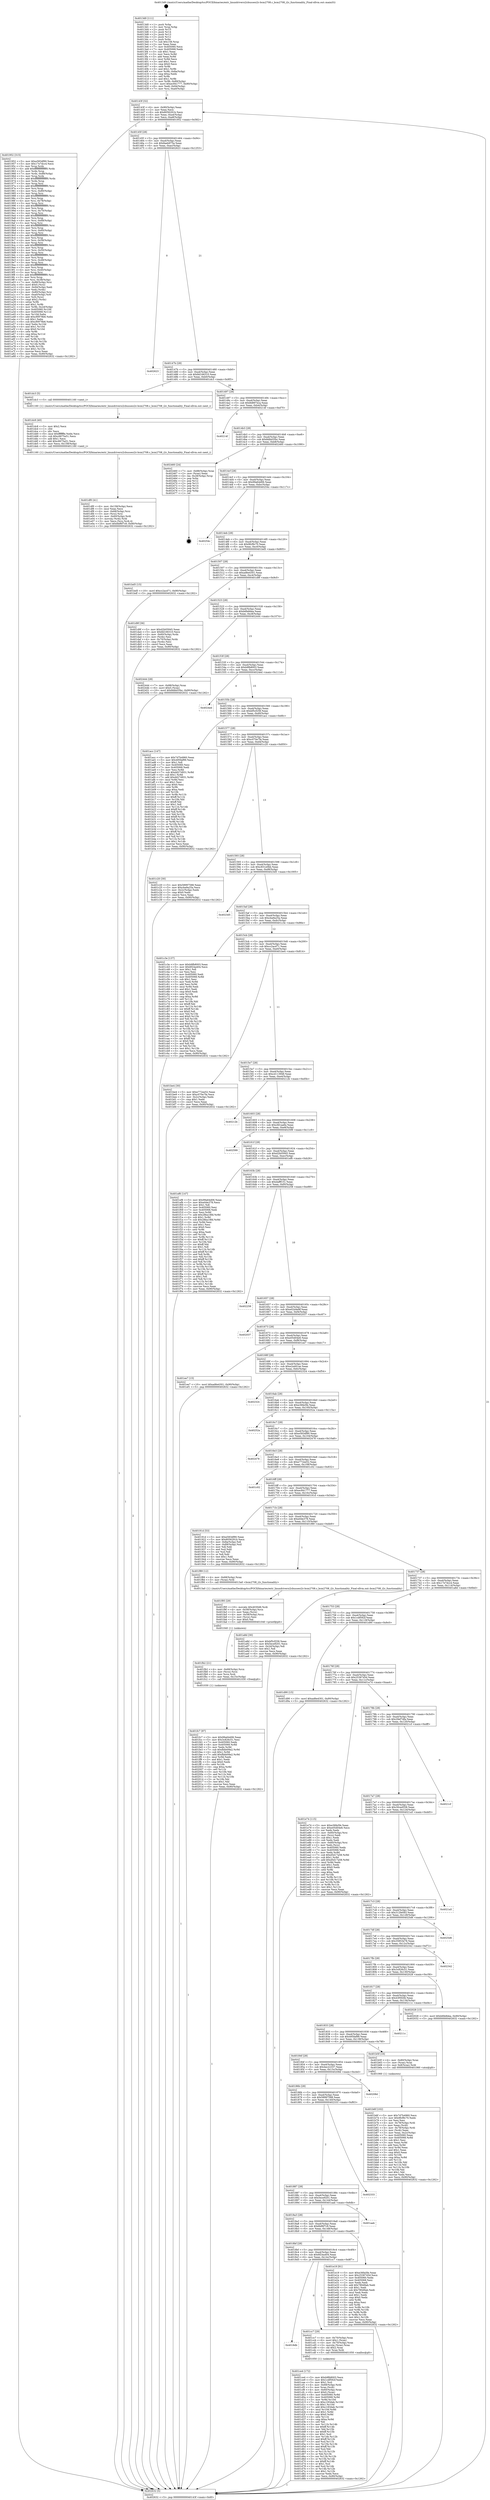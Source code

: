 digraph "0x4013d0" {
  label = "0x4013d0 (/mnt/c/Users/mathe/Desktop/tcc/POCII/binaries/extr_linuxdriversi2cbussesi2c-bcm2708.c_bcm2708_i2c_functionality_Final-ollvm.out::main(0))"
  labelloc = "t"
  node[shape=record]

  Entry [label="",width=0.3,height=0.3,shape=circle,fillcolor=black,style=filled]
  "0x40143f" [label="{
     0x40143f [32]\l
     | [instrs]\l
     &nbsp;&nbsp;0x40143f \<+6\>: mov -0x90(%rbp),%eax\l
     &nbsp;&nbsp;0x401445 \<+2\>: mov %eax,%ecx\l
     &nbsp;&nbsp;0x401447 \<+6\>: sub $0x8056291b,%ecx\l
     &nbsp;&nbsp;0x40144d \<+6\>: mov %eax,-0xa4(%rbp)\l
     &nbsp;&nbsp;0x401453 \<+6\>: mov %ecx,-0xa8(%rbp)\l
     &nbsp;&nbsp;0x401459 \<+6\>: je 0000000000401952 \<main+0x582\>\l
  }"]
  "0x401952" [label="{
     0x401952 [315]\l
     | [instrs]\l
     &nbsp;&nbsp;0x401952 \<+5\>: mov $0xe583df90,%eax\l
     &nbsp;&nbsp;0x401957 \<+5\>: mov $0x17e7dcc4,%ecx\l
     &nbsp;&nbsp;0x40195c \<+3\>: mov %rsp,%rdx\l
     &nbsp;&nbsp;0x40195f \<+4\>: add $0xfffffffffffffff0,%rdx\l
     &nbsp;&nbsp;0x401963 \<+3\>: mov %rdx,%rsp\l
     &nbsp;&nbsp;0x401966 \<+7\>: mov %rdx,-0x88(%rbp)\l
     &nbsp;&nbsp;0x40196d \<+3\>: mov %rsp,%rdx\l
     &nbsp;&nbsp;0x401970 \<+4\>: add $0xfffffffffffffff0,%rdx\l
     &nbsp;&nbsp;0x401974 \<+3\>: mov %rdx,%rsp\l
     &nbsp;&nbsp;0x401977 \<+3\>: mov %rsp,%rsi\l
     &nbsp;&nbsp;0x40197a \<+4\>: add $0xfffffffffffffff0,%rsi\l
     &nbsp;&nbsp;0x40197e \<+3\>: mov %rsi,%rsp\l
     &nbsp;&nbsp;0x401981 \<+4\>: mov %rsi,-0x80(%rbp)\l
     &nbsp;&nbsp;0x401985 \<+3\>: mov %rsp,%rsi\l
     &nbsp;&nbsp;0x401988 \<+4\>: add $0xfffffffffffffff0,%rsi\l
     &nbsp;&nbsp;0x40198c \<+3\>: mov %rsi,%rsp\l
     &nbsp;&nbsp;0x40198f \<+4\>: mov %rsi,-0x78(%rbp)\l
     &nbsp;&nbsp;0x401993 \<+3\>: mov %rsp,%rsi\l
     &nbsp;&nbsp;0x401996 \<+4\>: add $0xfffffffffffffff0,%rsi\l
     &nbsp;&nbsp;0x40199a \<+3\>: mov %rsi,%rsp\l
     &nbsp;&nbsp;0x40199d \<+4\>: mov %rsi,-0x70(%rbp)\l
     &nbsp;&nbsp;0x4019a1 \<+3\>: mov %rsp,%rsi\l
     &nbsp;&nbsp;0x4019a4 \<+4\>: add $0xfffffffffffffff0,%rsi\l
     &nbsp;&nbsp;0x4019a8 \<+3\>: mov %rsi,%rsp\l
     &nbsp;&nbsp;0x4019ab \<+4\>: mov %rsi,-0x68(%rbp)\l
     &nbsp;&nbsp;0x4019af \<+3\>: mov %rsp,%rsi\l
     &nbsp;&nbsp;0x4019b2 \<+4\>: add $0xfffffffffffffff0,%rsi\l
     &nbsp;&nbsp;0x4019b6 \<+3\>: mov %rsi,%rsp\l
     &nbsp;&nbsp;0x4019b9 \<+4\>: mov %rsi,-0x60(%rbp)\l
     &nbsp;&nbsp;0x4019bd \<+3\>: mov %rsp,%rsi\l
     &nbsp;&nbsp;0x4019c0 \<+4\>: add $0xfffffffffffffff0,%rsi\l
     &nbsp;&nbsp;0x4019c4 \<+3\>: mov %rsi,%rsp\l
     &nbsp;&nbsp;0x4019c7 \<+4\>: mov %rsi,-0x58(%rbp)\l
     &nbsp;&nbsp;0x4019cb \<+3\>: mov %rsp,%rsi\l
     &nbsp;&nbsp;0x4019ce \<+4\>: add $0xfffffffffffffff0,%rsi\l
     &nbsp;&nbsp;0x4019d2 \<+3\>: mov %rsi,%rsp\l
     &nbsp;&nbsp;0x4019d5 \<+4\>: mov %rsi,-0x50(%rbp)\l
     &nbsp;&nbsp;0x4019d9 \<+3\>: mov %rsp,%rsi\l
     &nbsp;&nbsp;0x4019dc \<+4\>: add $0xfffffffffffffff0,%rsi\l
     &nbsp;&nbsp;0x4019e0 \<+3\>: mov %rsi,%rsp\l
     &nbsp;&nbsp;0x4019e3 \<+4\>: mov %rsi,-0x48(%rbp)\l
     &nbsp;&nbsp;0x4019e7 \<+3\>: mov %rsp,%rsi\l
     &nbsp;&nbsp;0x4019ea \<+4\>: add $0xfffffffffffffff0,%rsi\l
     &nbsp;&nbsp;0x4019ee \<+3\>: mov %rsi,%rsp\l
     &nbsp;&nbsp;0x4019f1 \<+4\>: mov %rsi,-0x40(%rbp)\l
     &nbsp;&nbsp;0x4019f5 \<+3\>: mov %rsp,%rsi\l
     &nbsp;&nbsp;0x4019f8 \<+4\>: add $0xfffffffffffffff0,%rsi\l
     &nbsp;&nbsp;0x4019fc \<+3\>: mov %rsi,%rsp\l
     &nbsp;&nbsp;0x4019ff \<+4\>: mov %rsi,-0x38(%rbp)\l
     &nbsp;&nbsp;0x401a03 \<+7\>: mov -0x88(%rbp),%rsi\l
     &nbsp;&nbsp;0x401a0a \<+6\>: movl $0x0,(%rsi)\l
     &nbsp;&nbsp;0x401a10 \<+6\>: mov -0x94(%rbp),%edi\l
     &nbsp;&nbsp;0x401a16 \<+2\>: mov %edi,(%rdx)\l
     &nbsp;&nbsp;0x401a18 \<+4\>: mov -0x80(%rbp),%rsi\l
     &nbsp;&nbsp;0x401a1c \<+7\>: mov -0xa0(%rbp),%r8\l
     &nbsp;&nbsp;0x401a23 \<+3\>: mov %r8,(%rsi)\l
     &nbsp;&nbsp;0x401a26 \<+3\>: cmpl $0x2,(%rdx)\l
     &nbsp;&nbsp;0x401a29 \<+4\>: setne %r9b\l
     &nbsp;&nbsp;0x401a2d \<+4\>: and $0x1,%r9b\l
     &nbsp;&nbsp;0x401a31 \<+4\>: mov %r9b,-0x2d(%rbp)\l
     &nbsp;&nbsp;0x401a35 \<+8\>: mov 0x405060,%r10d\l
     &nbsp;&nbsp;0x401a3d \<+8\>: mov 0x405068,%r11d\l
     &nbsp;&nbsp;0x401a45 \<+3\>: mov %r10d,%ebx\l
     &nbsp;&nbsp;0x401a48 \<+6\>: add $0xcf0978b6,%ebx\l
     &nbsp;&nbsp;0x401a4e \<+3\>: sub $0x1,%ebx\l
     &nbsp;&nbsp;0x401a51 \<+6\>: sub $0xcf0978b6,%ebx\l
     &nbsp;&nbsp;0x401a57 \<+4\>: imul %ebx,%r10d\l
     &nbsp;&nbsp;0x401a5b \<+4\>: and $0x1,%r10d\l
     &nbsp;&nbsp;0x401a5f \<+4\>: cmp $0x0,%r10d\l
     &nbsp;&nbsp;0x401a63 \<+4\>: sete %r9b\l
     &nbsp;&nbsp;0x401a67 \<+4\>: cmp $0xa,%r11d\l
     &nbsp;&nbsp;0x401a6b \<+4\>: setl %r14b\l
     &nbsp;&nbsp;0x401a6f \<+3\>: mov %r9b,%r15b\l
     &nbsp;&nbsp;0x401a72 \<+3\>: and %r14b,%r15b\l
     &nbsp;&nbsp;0x401a75 \<+3\>: xor %r14b,%r9b\l
     &nbsp;&nbsp;0x401a78 \<+3\>: or %r9b,%r15b\l
     &nbsp;&nbsp;0x401a7b \<+4\>: test $0x1,%r15b\l
     &nbsp;&nbsp;0x401a7f \<+3\>: cmovne %ecx,%eax\l
     &nbsp;&nbsp;0x401a82 \<+6\>: mov %eax,-0x90(%rbp)\l
     &nbsp;&nbsp;0x401a88 \<+5\>: jmp 0000000000402632 \<main+0x1262\>\l
  }"]
  "0x40145f" [label="{
     0x40145f [28]\l
     | [instrs]\l
     &nbsp;&nbsp;0x40145f \<+5\>: jmp 0000000000401464 \<main+0x94\>\l
     &nbsp;&nbsp;0x401464 \<+6\>: mov -0xa4(%rbp),%eax\l
     &nbsp;&nbsp;0x40146a \<+5\>: sub $0x8aeb975a,%eax\l
     &nbsp;&nbsp;0x40146f \<+6\>: mov %eax,-0xac(%rbp)\l
     &nbsp;&nbsp;0x401475 \<+6\>: je 0000000000402623 \<main+0x1253\>\l
  }"]
  Exit [label="",width=0.3,height=0.3,shape=circle,fillcolor=black,style=filled,peripheries=2]
  "0x402623" [label="{
     0x402623\l
  }", style=dashed]
  "0x40147b" [label="{
     0x40147b [28]\l
     | [instrs]\l
     &nbsp;&nbsp;0x40147b \<+5\>: jmp 0000000000401480 \<main+0xb0\>\l
     &nbsp;&nbsp;0x401480 \<+6\>: mov -0xa4(%rbp),%eax\l
     &nbsp;&nbsp;0x401486 \<+5\>: sub $0x8d166310,%eax\l
     &nbsp;&nbsp;0x40148b \<+6\>: mov %eax,-0xb0(%rbp)\l
     &nbsp;&nbsp;0x401491 \<+6\>: je 0000000000401dc3 \<main+0x9f3\>\l
  }"]
  "0x401fc7" [label="{
     0x401fc7 [97]\l
     | [instrs]\l
     &nbsp;&nbsp;0x401fc7 \<+5\>: mov $0x99a64d06,%eax\l
     &nbsp;&nbsp;0x401fcc \<+5\>: mov $0x3c826c51,%esi\l
     &nbsp;&nbsp;0x401fd1 \<+7\>: mov 0x405060,%edx\l
     &nbsp;&nbsp;0x401fd8 \<+8\>: mov 0x405068,%r8d\l
     &nbsp;&nbsp;0x401fe0 \<+3\>: mov %edx,%r9d\l
     &nbsp;&nbsp;0x401fe3 \<+7\>: sub $0xfbbb09a2,%r9d\l
     &nbsp;&nbsp;0x401fea \<+4\>: sub $0x1,%r9d\l
     &nbsp;&nbsp;0x401fee \<+7\>: add $0xfbbb09a2,%r9d\l
     &nbsp;&nbsp;0x401ff5 \<+4\>: imul %r9d,%edx\l
     &nbsp;&nbsp;0x401ff9 \<+3\>: and $0x1,%edx\l
     &nbsp;&nbsp;0x401ffc \<+3\>: cmp $0x0,%edx\l
     &nbsp;&nbsp;0x401fff \<+4\>: sete %r10b\l
     &nbsp;&nbsp;0x402003 \<+4\>: cmp $0xa,%r8d\l
     &nbsp;&nbsp;0x402007 \<+4\>: setl %r11b\l
     &nbsp;&nbsp;0x40200b \<+3\>: mov %r10b,%bl\l
     &nbsp;&nbsp;0x40200e \<+3\>: and %r11b,%bl\l
     &nbsp;&nbsp;0x402011 \<+3\>: xor %r11b,%r10b\l
     &nbsp;&nbsp;0x402014 \<+3\>: or %r10b,%bl\l
     &nbsp;&nbsp;0x402017 \<+3\>: test $0x1,%bl\l
     &nbsp;&nbsp;0x40201a \<+3\>: cmovne %esi,%eax\l
     &nbsp;&nbsp;0x40201d \<+6\>: mov %eax,-0x90(%rbp)\l
     &nbsp;&nbsp;0x402023 \<+5\>: jmp 0000000000402632 \<main+0x1262\>\l
  }"]
  "0x401dc3" [label="{
     0x401dc3 [5]\l
     | [instrs]\l
     &nbsp;&nbsp;0x401dc3 \<+5\>: call 0000000000401160 \<next_i\>\l
     | [calls]\l
     &nbsp;&nbsp;0x401160 \{1\} (/mnt/c/Users/mathe/Desktop/tcc/POCII/binaries/extr_linuxdriversi2cbussesi2c-bcm2708.c_bcm2708_i2c_functionality_Final-ollvm.out::next_i)\l
  }"]
  "0x401497" [label="{
     0x401497 [28]\l
     | [instrs]\l
     &nbsp;&nbsp;0x401497 \<+5\>: jmp 000000000040149c \<main+0xcc\>\l
     &nbsp;&nbsp;0x40149c \<+6\>: mov -0xa4(%rbp),%eax\l
     &nbsp;&nbsp;0x4014a2 \<+5\>: sub $0x8d897eca,%eax\l
     &nbsp;&nbsp;0x4014a7 \<+6\>: mov %eax,-0xb4(%rbp)\l
     &nbsp;&nbsp;0x4014ad \<+6\>: je 000000000040214f \<main+0xd7f\>\l
  }"]
  "0x401fb2" [label="{
     0x401fb2 [21]\l
     | [instrs]\l
     &nbsp;&nbsp;0x401fb2 \<+4\>: mov -0x68(%rbp),%rcx\l
     &nbsp;&nbsp;0x401fb6 \<+3\>: mov (%rcx),%rcx\l
     &nbsp;&nbsp;0x401fb9 \<+3\>: mov %rcx,%rdi\l
     &nbsp;&nbsp;0x401fbc \<+6\>: mov %eax,-0x15c(%rbp)\l
     &nbsp;&nbsp;0x401fc2 \<+5\>: call 0000000000401030 \<free@plt\>\l
     | [calls]\l
     &nbsp;&nbsp;0x401030 \{1\} (unknown)\l
  }"]
  "0x40214f" [label="{
     0x40214f\l
  }", style=dashed]
  "0x4014b3" [label="{
     0x4014b3 [28]\l
     | [instrs]\l
     &nbsp;&nbsp;0x4014b3 \<+5\>: jmp 00000000004014b8 \<main+0xe8\>\l
     &nbsp;&nbsp;0x4014b8 \<+6\>: mov -0xa4(%rbp),%eax\l
     &nbsp;&nbsp;0x4014be \<+5\>: sub $0x8dbb55bc,%eax\l
     &nbsp;&nbsp;0x4014c3 \<+6\>: mov %eax,-0xb8(%rbp)\l
     &nbsp;&nbsp;0x4014c9 \<+6\>: je 0000000000402460 \<main+0x1090\>\l
  }"]
  "0x401f95" [label="{
     0x401f95 [29]\l
     | [instrs]\l
     &nbsp;&nbsp;0x401f95 \<+10\>: movabs $0x4030d6,%rdi\l
     &nbsp;&nbsp;0x401f9f \<+4\>: mov -0x58(%rbp),%rcx\l
     &nbsp;&nbsp;0x401fa3 \<+2\>: mov %eax,(%rcx)\l
     &nbsp;&nbsp;0x401fa5 \<+4\>: mov -0x58(%rbp),%rcx\l
     &nbsp;&nbsp;0x401fa9 \<+2\>: mov (%rcx),%esi\l
     &nbsp;&nbsp;0x401fab \<+2\>: mov $0x0,%al\l
     &nbsp;&nbsp;0x401fad \<+5\>: call 0000000000401040 \<printf@plt\>\l
     | [calls]\l
     &nbsp;&nbsp;0x401040 \{1\} (unknown)\l
  }"]
  "0x402460" [label="{
     0x402460 [24]\l
     | [instrs]\l
     &nbsp;&nbsp;0x402460 \<+7\>: mov -0x88(%rbp),%rax\l
     &nbsp;&nbsp;0x402467 \<+2\>: mov (%rax),%eax\l
     &nbsp;&nbsp;0x402469 \<+4\>: lea -0x28(%rbp),%rsp\l
     &nbsp;&nbsp;0x40246d \<+1\>: pop %rbx\l
     &nbsp;&nbsp;0x40246e \<+2\>: pop %r12\l
     &nbsp;&nbsp;0x402470 \<+2\>: pop %r13\l
     &nbsp;&nbsp;0x402472 \<+2\>: pop %r14\l
     &nbsp;&nbsp;0x402474 \<+2\>: pop %r15\l
     &nbsp;&nbsp;0x402476 \<+1\>: pop %rbp\l
     &nbsp;&nbsp;0x402477 \<+1\>: ret\l
  }"]
  "0x4014cf" [label="{
     0x4014cf [28]\l
     | [instrs]\l
     &nbsp;&nbsp;0x4014cf \<+5\>: jmp 00000000004014d4 \<main+0x104\>\l
     &nbsp;&nbsp;0x4014d4 \<+6\>: mov -0xa4(%rbp),%eax\l
     &nbsp;&nbsp;0x4014da \<+5\>: sub $0x99a64d06,%eax\l
     &nbsp;&nbsp;0x4014df \<+6\>: mov %eax,-0xbc(%rbp)\l
     &nbsp;&nbsp;0x4014e5 \<+6\>: je 000000000040254c \<main+0x117c\>\l
  }"]
  "0x401df0" [label="{
     0x401df0 [41]\l
     | [instrs]\l
     &nbsp;&nbsp;0x401df0 \<+6\>: mov -0x158(%rbp),%ecx\l
     &nbsp;&nbsp;0x401df6 \<+3\>: imul %eax,%ecx\l
     &nbsp;&nbsp;0x401df9 \<+4\>: mov -0x68(%rbp),%rsi\l
     &nbsp;&nbsp;0x401dfd \<+3\>: mov (%rsi),%rsi\l
     &nbsp;&nbsp;0x401e00 \<+4\>: mov -0x60(%rbp),%rdi\l
     &nbsp;&nbsp;0x401e04 \<+3\>: movslq (%rdi),%rdi\l
     &nbsp;&nbsp;0x401e07 \<+3\>: mov %ecx,(%rsi,%rdi,4)\l
     &nbsp;&nbsp;0x401e0a \<+10\>: movl $0x6bf6f7c9,-0x90(%rbp)\l
     &nbsp;&nbsp;0x401e14 \<+5\>: jmp 0000000000402632 \<main+0x1262\>\l
  }"]
  "0x40254c" [label="{
     0x40254c\l
  }", style=dashed]
  "0x4014eb" [label="{
     0x4014eb [28]\l
     | [instrs]\l
     &nbsp;&nbsp;0x4014eb \<+5\>: jmp 00000000004014f0 \<main+0x120\>\l
     &nbsp;&nbsp;0x4014f0 \<+6\>: mov -0xa4(%rbp),%eax\l
     &nbsp;&nbsp;0x4014f6 \<+5\>: sub $0x9fcf9c70,%eax\l
     &nbsp;&nbsp;0x4014fb \<+6\>: mov %eax,-0xc0(%rbp)\l
     &nbsp;&nbsp;0x401501 \<+6\>: je 0000000000401bd5 \<main+0x805\>\l
  }"]
  "0x401dc8" [label="{
     0x401dc8 [40]\l
     | [instrs]\l
     &nbsp;&nbsp;0x401dc8 \<+5\>: mov $0x2,%ecx\l
     &nbsp;&nbsp;0x401dcd \<+1\>: cltd\l
     &nbsp;&nbsp;0x401dce \<+2\>: idiv %ecx\l
     &nbsp;&nbsp;0x401dd0 \<+6\>: imul $0xfffffffe,%edx,%ecx\l
     &nbsp;&nbsp;0x401dd6 \<+6\>: sub $0xc6675a51,%ecx\l
     &nbsp;&nbsp;0x401ddc \<+3\>: add $0x1,%ecx\l
     &nbsp;&nbsp;0x401ddf \<+6\>: add $0xc6675a51,%ecx\l
     &nbsp;&nbsp;0x401de5 \<+6\>: mov %ecx,-0x158(%rbp)\l
     &nbsp;&nbsp;0x401deb \<+5\>: call 0000000000401160 \<next_i\>\l
     | [calls]\l
     &nbsp;&nbsp;0x401160 \{1\} (/mnt/c/Users/mathe/Desktop/tcc/POCII/binaries/extr_linuxdriversi2cbussesi2c-bcm2708.c_bcm2708_i2c_functionality_Final-ollvm.out::next_i)\l
  }"]
  "0x401bd5" [label="{
     0x401bd5 [15]\l
     | [instrs]\l
     &nbsp;&nbsp;0x401bd5 \<+10\>: movl $0xcc2acd71,-0x90(%rbp)\l
     &nbsp;&nbsp;0x401bdf \<+5\>: jmp 0000000000402632 \<main+0x1262\>\l
  }"]
  "0x401507" [label="{
     0x401507 [28]\l
     | [instrs]\l
     &nbsp;&nbsp;0x401507 \<+5\>: jmp 000000000040150c \<main+0x13c\>\l
     &nbsp;&nbsp;0x40150c \<+6\>: mov -0xa4(%rbp),%eax\l
     &nbsp;&nbsp;0x401512 \<+5\>: sub $0xad6e4301,%eax\l
     &nbsp;&nbsp;0x401517 \<+6\>: mov %eax,-0xc4(%rbp)\l
     &nbsp;&nbsp;0x40151d \<+6\>: je 0000000000401d9f \<main+0x9cf\>\l
  }"]
  "0x401ce4" [label="{
     0x401ce4 [172]\l
     | [instrs]\l
     &nbsp;&nbsp;0x401ce4 \<+5\>: mov $0xb9fb8003,%ecx\l
     &nbsp;&nbsp;0x401ce9 \<+5\>: mov $0x1cdf592f,%edx\l
     &nbsp;&nbsp;0x401cee \<+3\>: mov $0x1,%sil\l
     &nbsp;&nbsp;0x401cf1 \<+4\>: mov -0x68(%rbp),%rdi\l
     &nbsp;&nbsp;0x401cf5 \<+3\>: mov %rax,(%rdi)\l
     &nbsp;&nbsp;0x401cf8 \<+4\>: mov -0x60(%rbp),%rax\l
     &nbsp;&nbsp;0x401cfc \<+6\>: movl $0x0,(%rax)\l
     &nbsp;&nbsp;0x401d02 \<+8\>: mov 0x405060,%r8d\l
     &nbsp;&nbsp;0x401d0a \<+8\>: mov 0x405068,%r9d\l
     &nbsp;&nbsp;0x401d12 \<+3\>: mov %r8d,%r10d\l
     &nbsp;&nbsp;0x401d15 \<+7\>: sub $0xc183dab,%r10d\l
     &nbsp;&nbsp;0x401d1c \<+4\>: sub $0x1,%r10d\l
     &nbsp;&nbsp;0x401d20 \<+7\>: add $0xc183dab,%r10d\l
     &nbsp;&nbsp;0x401d27 \<+4\>: imul %r10d,%r8d\l
     &nbsp;&nbsp;0x401d2b \<+4\>: and $0x1,%r8d\l
     &nbsp;&nbsp;0x401d2f \<+4\>: cmp $0x0,%r8d\l
     &nbsp;&nbsp;0x401d33 \<+4\>: sete %r11b\l
     &nbsp;&nbsp;0x401d37 \<+4\>: cmp $0xa,%r9d\l
     &nbsp;&nbsp;0x401d3b \<+3\>: setl %bl\l
     &nbsp;&nbsp;0x401d3e \<+3\>: mov %r11b,%r14b\l
     &nbsp;&nbsp;0x401d41 \<+4\>: xor $0xff,%r14b\l
     &nbsp;&nbsp;0x401d45 \<+3\>: mov %bl,%r15b\l
     &nbsp;&nbsp;0x401d48 \<+4\>: xor $0xff,%r15b\l
     &nbsp;&nbsp;0x401d4c \<+4\>: xor $0x1,%sil\l
     &nbsp;&nbsp;0x401d50 \<+3\>: mov %r14b,%r12b\l
     &nbsp;&nbsp;0x401d53 \<+4\>: and $0xff,%r12b\l
     &nbsp;&nbsp;0x401d57 \<+3\>: and %sil,%r11b\l
     &nbsp;&nbsp;0x401d5a \<+3\>: mov %r15b,%r13b\l
     &nbsp;&nbsp;0x401d5d \<+4\>: and $0xff,%r13b\l
     &nbsp;&nbsp;0x401d61 \<+3\>: and %sil,%bl\l
     &nbsp;&nbsp;0x401d64 \<+3\>: or %r11b,%r12b\l
     &nbsp;&nbsp;0x401d67 \<+3\>: or %bl,%r13b\l
     &nbsp;&nbsp;0x401d6a \<+3\>: xor %r13b,%r12b\l
     &nbsp;&nbsp;0x401d6d \<+3\>: or %r15b,%r14b\l
     &nbsp;&nbsp;0x401d70 \<+4\>: xor $0xff,%r14b\l
     &nbsp;&nbsp;0x401d74 \<+4\>: or $0x1,%sil\l
     &nbsp;&nbsp;0x401d78 \<+3\>: and %sil,%r14b\l
     &nbsp;&nbsp;0x401d7b \<+3\>: or %r14b,%r12b\l
     &nbsp;&nbsp;0x401d7e \<+4\>: test $0x1,%r12b\l
     &nbsp;&nbsp;0x401d82 \<+3\>: cmovne %edx,%ecx\l
     &nbsp;&nbsp;0x401d85 \<+6\>: mov %ecx,-0x90(%rbp)\l
     &nbsp;&nbsp;0x401d8b \<+5\>: jmp 0000000000402632 \<main+0x1262\>\l
  }"]
  "0x401d9f" [label="{
     0x401d9f [36]\l
     | [instrs]\l
     &nbsp;&nbsp;0x401d9f \<+5\>: mov $0xd2b05945,%eax\l
     &nbsp;&nbsp;0x401da4 \<+5\>: mov $0x8d166310,%ecx\l
     &nbsp;&nbsp;0x401da9 \<+4\>: mov -0x60(%rbp),%rdx\l
     &nbsp;&nbsp;0x401dad \<+2\>: mov (%rdx),%esi\l
     &nbsp;&nbsp;0x401daf \<+4\>: mov -0x70(%rbp),%rdx\l
     &nbsp;&nbsp;0x401db3 \<+2\>: cmp (%rdx),%esi\l
     &nbsp;&nbsp;0x401db5 \<+3\>: cmovl %ecx,%eax\l
     &nbsp;&nbsp;0x401db8 \<+6\>: mov %eax,-0x90(%rbp)\l
     &nbsp;&nbsp;0x401dbe \<+5\>: jmp 0000000000402632 \<main+0x1262\>\l
  }"]
  "0x401523" [label="{
     0x401523 [28]\l
     | [instrs]\l
     &nbsp;&nbsp;0x401523 \<+5\>: jmp 0000000000401528 \<main+0x158\>\l
     &nbsp;&nbsp;0x401528 \<+6\>: mov -0xa4(%rbp),%eax\l
     &nbsp;&nbsp;0x40152e \<+5\>: sub $0xb6fe8dea,%eax\l
     &nbsp;&nbsp;0x401533 \<+6\>: mov %eax,-0xc8(%rbp)\l
     &nbsp;&nbsp;0x401539 \<+6\>: je 0000000000402444 \<main+0x1074\>\l
  }"]
  "0x4018db" [label="{
     0x4018db\l
  }", style=dashed]
  "0x402444" [label="{
     0x402444 [28]\l
     | [instrs]\l
     &nbsp;&nbsp;0x402444 \<+7\>: mov -0x88(%rbp),%rax\l
     &nbsp;&nbsp;0x40244b \<+6\>: movl $0x0,(%rax)\l
     &nbsp;&nbsp;0x402451 \<+10\>: movl $0x8dbb55bc,-0x90(%rbp)\l
     &nbsp;&nbsp;0x40245b \<+5\>: jmp 0000000000402632 \<main+0x1262\>\l
  }"]
  "0x40153f" [label="{
     0x40153f [28]\l
     | [instrs]\l
     &nbsp;&nbsp;0x40153f \<+5\>: jmp 0000000000401544 \<main+0x174\>\l
     &nbsp;&nbsp;0x401544 \<+6\>: mov -0xa4(%rbp),%eax\l
     &nbsp;&nbsp;0x40154a \<+5\>: sub $0xb9fb8003,%eax\l
     &nbsp;&nbsp;0x40154f \<+6\>: mov %eax,-0xcc(%rbp)\l
     &nbsp;&nbsp;0x401555 \<+6\>: je 00000000004024ed \<main+0x111d\>\l
  }"]
  "0x401cc7" [label="{
     0x401cc7 [29]\l
     | [instrs]\l
     &nbsp;&nbsp;0x401cc7 \<+4\>: mov -0x70(%rbp),%rax\l
     &nbsp;&nbsp;0x401ccb \<+6\>: movl $0x1,(%rax)\l
     &nbsp;&nbsp;0x401cd1 \<+4\>: mov -0x70(%rbp),%rax\l
     &nbsp;&nbsp;0x401cd5 \<+3\>: movslq (%rax),%rax\l
     &nbsp;&nbsp;0x401cd8 \<+4\>: shl $0x2,%rax\l
     &nbsp;&nbsp;0x401cdc \<+3\>: mov %rax,%rdi\l
     &nbsp;&nbsp;0x401cdf \<+5\>: call 0000000000401050 \<malloc@plt\>\l
     | [calls]\l
     &nbsp;&nbsp;0x401050 \{1\} (unknown)\l
  }"]
  "0x4024ed" [label="{
     0x4024ed\l
  }", style=dashed]
  "0x40155b" [label="{
     0x40155b [28]\l
     | [instrs]\l
     &nbsp;&nbsp;0x40155b \<+5\>: jmp 0000000000401560 \<main+0x190\>\l
     &nbsp;&nbsp;0x401560 \<+6\>: mov -0xa4(%rbp),%eax\l
     &nbsp;&nbsp;0x401566 \<+5\>: sub $0xbf5cf258,%eax\l
     &nbsp;&nbsp;0x40156b \<+6\>: mov %eax,-0xd0(%rbp)\l
     &nbsp;&nbsp;0x401571 \<+6\>: je 0000000000401acc \<main+0x6fc\>\l
  }"]
  "0x4018bf" [label="{
     0x4018bf [28]\l
     | [instrs]\l
     &nbsp;&nbsp;0x4018bf \<+5\>: jmp 00000000004018c4 \<main+0x4f4\>\l
     &nbsp;&nbsp;0x4018c4 \<+6\>: mov -0xa4(%rbp),%eax\l
     &nbsp;&nbsp;0x4018ca \<+5\>: sub $0x6f24a404,%eax\l
     &nbsp;&nbsp;0x4018cf \<+6\>: mov %eax,-0x14c(%rbp)\l
     &nbsp;&nbsp;0x4018d5 \<+6\>: je 0000000000401cc7 \<main+0x8f7\>\l
  }"]
  "0x401acc" [label="{
     0x401acc [147]\l
     | [instrs]\l
     &nbsp;&nbsp;0x401acc \<+5\>: mov $0x7d7b4960,%eax\l
     &nbsp;&nbsp;0x401ad1 \<+5\>: mov $0x495faf99,%ecx\l
     &nbsp;&nbsp;0x401ad6 \<+2\>: mov $0x1,%dl\l
     &nbsp;&nbsp;0x401ad8 \<+7\>: mov 0x405060,%esi\l
     &nbsp;&nbsp;0x401adf \<+7\>: mov 0x405068,%edi\l
     &nbsp;&nbsp;0x401ae6 \<+3\>: mov %esi,%r8d\l
     &nbsp;&nbsp;0x401ae9 \<+7\>: sub $0xdd27d931,%r8d\l
     &nbsp;&nbsp;0x401af0 \<+4\>: sub $0x1,%r8d\l
     &nbsp;&nbsp;0x401af4 \<+7\>: add $0xdd27d931,%r8d\l
     &nbsp;&nbsp;0x401afb \<+4\>: imul %r8d,%esi\l
     &nbsp;&nbsp;0x401aff \<+3\>: and $0x1,%esi\l
     &nbsp;&nbsp;0x401b02 \<+3\>: cmp $0x0,%esi\l
     &nbsp;&nbsp;0x401b05 \<+4\>: sete %r9b\l
     &nbsp;&nbsp;0x401b09 \<+3\>: cmp $0xa,%edi\l
     &nbsp;&nbsp;0x401b0c \<+4\>: setl %r10b\l
     &nbsp;&nbsp;0x401b10 \<+3\>: mov %r9b,%r11b\l
     &nbsp;&nbsp;0x401b13 \<+4\>: xor $0xff,%r11b\l
     &nbsp;&nbsp;0x401b17 \<+3\>: mov %r10b,%bl\l
     &nbsp;&nbsp;0x401b1a \<+3\>: xor $0xff,%bl\l
     &nbsp;&nbsp;0x401b1d \<+3\>: xor $0x1,%dl\l
     &nbsp;&nbsp;0x401b20 \<+3\>: mov %r11b,%r14b\l
     &nbsp;&nbsp;0x401b23 \<+4\>: and $0xff,%r14b\l
     &nbsp;&nbsp;0x401b27 \<+3\>: and %dl,%r9b\l
     &nbsp;&nbsp;0x401b2a \<+3\>: mov %bl,%r15b\l
     &nbsp;&nbsp;0x401b2d \<+4\>: and $0xff,%r15b\l
     &nbsp;&nbsp;0x401b31 \<+3\>: and %dl,%r10b\l
     &nbsp;&nbsp;0x401b34 \<+3\>: or %r9b,%r14b\l
     &nbsp;&nbsp;0x401b37 \<+3\>: or %r10b,%r15b\l
     &nbsp;&nbsp;0x401b3a \<+3\>: xor %r15b,%r14b\l
     &nbsp;&nbsp;0x401b3d \<+3\>: or %bl,%r11b\l
     &nbsp;&nbsp;0x401b40 \<+4\>: xor $0xff,%r11b\l
     &nbsp;&nbsp;0x401b44 \<+3\>: or $0x1,%dl\l
     &nbsp;&nbsp;0x401b47 \<+3\>: and %dl,%r11b\l
     &nbsp;&nbsp;0x401b4a \<+3\>: or %r11b,%r14b\l
     &nbsp;&nbsp;0x401b4d \<+4\>: test $0x1,%r14b\l
     &nbsp;&nbsp;0x401b51 \<+3\>: cmovne %ecx,%eax\l
     &nbsp;&nbsp;0x401b54 \<+6\>: mov %eax,-0x90(%rbp)\l
     &nbsp;&nbsp;0x401b5a \<+5\>: jmp 0000000000402632 \<main+0x1262\>\l
  }"]
  "0x401577" [label="{
     0x401577 [28]\l
     | [instrs]\l
     &nbsp;&nbsp;0x401577 \<+5\>: jmp 000000000040157c \<main+0x1ac\>\l
     &nbsp;&nbsp;0x40157c \<+6\>: mov -0xa4(%rbp),%eax\l
     &nbsp;&nbsp;0x401582 \<+5\>: sub $0xc070e7fa,%eax\l
     &nbsp;&nbsp;0x401587 \<+6\>: mov %eax,-0xd4(%rbp)\l
     &nbsp;&nbsp;0x40158d \<+6\>: je 0000000000401c20 \<main+0x850\>\l
  }"]
  "0x401e19" [label="{
     0x401e19 [91]\l
     | [instrs]\l
     &nbsp;&nbsp;0x401e19 \<+5\>: mov $0xe36fa5fe,%eax\l
     &nbsp;&nbsp;0x401e1e \<+5\>: mov $0x2538745d,%ecx\l
     &nbsp;&nbsp;0x401e23 \<+7\>: mov 0x405060,%edx\l
     &nbsp;&nbsp;0x401e2a \<+7\>: mov 0x405068,%esi\l
     &nbsp;&nbsp;0x401e31 \<+2\>: mov %edx,%edi\l
     &nbsp;&nbsp;0x401e33 \<+6\>: add $0x780d9ab,%edi\l
     &nbsp;&nbsp;0x401e39 \<+3\>: sub $0x1,%edi\l
     &nbsp;&nbsp;0x401e3c \<+6\>: sub $0x780d9ab,%edi\l
     &nbsp;&nbsp;0x401e42 \<+3\>: imul %edi,%edx\l
     &nbsp;&nbsp;0x401e45 \<+3\>: and $0x1,%edx\l
     &nbsp;&nbsp;0x401e48 \<+3\>: cmp $0x0,%edx\l
     &nbsp;&nbsp;0x401e4b \<+4\>: sete %r8b\l
     &nbsp;&nbsp;0x401e4f \<+3\>: cmp $0xa,%esi\l
     &nbsp;&nbsp;0x401e52 \<+4\>: setl %r9b\l
     &nbsp;&nbsp;0x401e56 \<+3\>: mov %r8b,%r10b\l
     &nbsp;&nbsp;0x401e59 \<+3\>: and %r9b,%r10b\l
     &nbsp;&nbsp;0x401e5c \<+3\>: xor %r9b,%r8b\l
     &nbsp;&nbsp;0x401e5f \<+3\>: or %r8b,%r10b\l
     &nbsp;&nbsp;0x401e62 \<+4\>: test $0x1,%r10b\l
     &nbsp;&nbsp;0x401e66 \<+3\>: cmovne %ecx,%eax\l
     &nbsp;&nbsp;0x401e69 \<+6\>: mov %eax,-0x90(%rbp)\l
     &nbsp;&nbsp;0x401e6f \<+5\>: jmp 0000000000402632 \<main+0x1262\>\l
  }"]
  "0x401c20" [label="{
     0x401c20 [30]\l
     | [instrs]\l
     &nbsp;&nbsp;0x401c20 \<+5\>: mov $0x58997588,%eax\l
     &nbsp;&nbsp;0x401c25 \<+5\>: mov $0xcba9a25a,%ecx\l
     &nbsp;&nbsp;0x401c2a \<+3\>: mov -0x2c(%rbp),%edx\l
     &nbsp;&nbsp;0x401c2d \<+3\>: cmp $0x0,%edx\l
     &nbsp;&nbsp;0x401c30 \<+3\>: cmove %ecx,%eax\l
     &nbsp;&nbsp;0x401c33 \<+6\>: mov %eax,-0x90(%rbp)\l
     &nbsp;&nbsp;0x401c39 \<+5\>: jmp 0000000000402632 \<main+0x1262\>\l
  }"]
  "0x401593" [label="{
     0x401593 [28]\l
     | [instrs]\l
     &nbsp;&nbsp;0x401593 \<+5\>: jmp 0000000000401598 \<main+0x1c8\>\l
     &nbsp;&nbsp;0x401598 \<+6\>: mov -0xa4(%rbp),%eax\l
     &nbsp;&nbsp;0x40159e \<+5\>: sub $0xc831e0bb,%eax\l
     &nbsp;&nbsp;0x4015a3 \<+6\>: mov %eax,-0xd8(%rbp)\l
     &nbsp;&nbsp;0x4015a9 \<+6\>: je 00000000004023d5 \<main+0x1005\>\l
  }"]
  "0x4018a3" [label="{
     0x4018a3 [28]\l
     | [instrs]\l
     &nbsp;&nbsp;0x4018a3 \<+5\>: jmp 00000000004018a8 \<main+0x4d8\>\l
     &nbsp;&nbsp;0x4018a8 \<+6\>: mov -0xa4(%rbp),%eax\l
     &nbsp;&nbsp;0x4018ae \<+5\>: sub $0x6bf6f7c9,%eax\l
     &nbsp;&nbsp;0x4018b3 \<+6\>: mov %eax,-0x148(%rbp)\l
     &nbsp;&nbsp;0x4018b9 \<+6\>: je 0000000000401e19 \<main+0xa49\>\l
  }"]
  "0x4023d5" [label="{
     0x4023d5\l
  }", style=dashed]
  "0x4015af" [label="{
     0x4015af [28]\l
     | [instrs]\l
     &nbsp;&nbsp;0x4015af \<+5\>: jmp 00000000004015b4 \<main+0x1e4\>\l
     &nbsp;&nbsp;0x4015b4 \<+6\>: mov -0xa4(%rbp),%eax\l
     &nbsp;&nbsp;0x4015ba \<+5\>: sub $0xcba9a25a,%eax\l
     &nbsp;&nbsp;0x4015bf \<+6\>: mov %eax,-0xdc(%rbp)\l
     &nbsp;&nbsp;0x4015c5 \<+6\>: je 0000000000401c3e \<main+0x86e\>\l
  }"]
  "0x401aab" [label="{
     0x401aab\l
  }", style=dashed]
  "0x401c3e" [label="{
     0x401c3e [137]\l
     | [instrs]\l
     &nbsp;&nbsp;0x401c3e \<+5\>: mov $0xb9fb8003,%eax\l
     &nbsp;&nbsp;0x401c43 \<+5\>: mov $0x6f24a404,%ecx\l
     &nbsp;&nbsp;0x401c48 \<+2\>: mov $0x1,%dl\l
     &nbsp;&nbsp;0x401c4a \<+2\>: xor %esi,%esi\l
     &nbsp;&nbsp;0x401c4c \<+7\>: mov 0x405060,%edi\l
     &nbsp;&nbsp;0x401c53 \<+8\>: mov 0x405068,%r8d\l
     &nbsp;&nbsp;0x401c5b \<+3\>: sub $0x1,%esi\l
     &nbsp;&nbsp;0x401c5e \<+3\>: mov %edi,%r9d\l
     &nbsp;&nbsp;0x401c61 \<+3\>: add %esi,%r9d\l
     &nbsp;&nbsp;0x401c64 \<+4\>: imul %r9d,%edi\l
     &nbsp;&nbsp;0x401c68 \<+3\>: and $0x1,%edi\l
     &nbsp;&nbsp;0x401c6b \<+3\>: cmp $0x0,%edi\l
     &nbsp;&nbsp;0x401c6e \<+4\>: sete %r10b\l
     &nbsp;&nbsp;0x401c72 \<+4\>: cmp $0xa,%r8d\l
     &nbsp;&nbsp;0x401c76 \<+4\>: setl %r11b\l
     &nbsp;&nbsp;0x401c7a \<+3\>: mov %r10b,%bl\l
     &nbsp;&nbsp;0x401c7d \<+3\>: xor $0xff,%bl\l
     &nbsp;&nbsp;0x401c80 \<+3\>: mov %r11b,%r14b\l
     &nbsp;&nbsp;0x401c83 \<+4\>: xor $0xff,%r14b\l
     &nbsp;&nbsp;0x401c87 \<+3\>: xor $0x0,%dl\l
     &nbsp;&nbsp;0x401c8a \<+3\>: mov %bl,%r15b\l
     &nbsp;&nbsp;0x401c8d \<+4\>: and $0x0,%r15b\l
     &nbsp;&nbsp;0x401c91 \<+3\>: and %dl,%r10b\l
     &nbsp;&nbsp;0x401c94 \<+3\>: mov %r14b,%r12b\l
     &nbsp;&nbsp;0x401c97 \<+4\>: and $0x0,%r12b\l
     &nbsp;&nbsp;0x401c9b \<+3\>: and %dl,%r11b\l
     &nbsp;&nbsp;0x401c9e \<+3\>: or %r10b,%r15b\l
     &nbsp;&nbsp;0x401ca1 \<+3\>: or %r11b,%r12b\l
     &nbsp;&nbsp;0x401ca4 \<+3\>: xor %r12b,%r15b\l
     &nbsp;&nbsp;0x401ca7 \<+3\>: or %r14b,%bl\l
     &nbsp;&nbsp;0x401caa \<+3\>: xor $0xff,%bl\l
     &nbsp;&nbsp;0x401cad \<+3\>: or $0x0,%dl\l
     &nbsp;&nbsp;0x401cb0 \<+2\>: and %dl,%bl\l
     &nbsp;&nbsp;0x401cb2 \<+3\>: or %bl,%r15b\l
     &nbsp;&nbsp;0x401cb5 \<+4\>: test $0x1,%r15b\l
     &nbsp;&nbsp;0x401cb9 \<+3\>: cmovne %ecx,%eax\l
     &nbsp;&nbsp;0x401cbc \<+6\>: mov %eax,-0x90(%rbp)\l
     &nbsp;&nbsp;0x401cc2 \<+5\>: jmp 0000000000402632 \<main+0x1262\>\l
  }"]
  "0x4015cb" [label="{
     0x4015cb [28]\l
     | [instrs]\l
     &nbsp;&nbsp;0x4015cb \<+5\>: jmp 00000000004015d0 \<main+0x200\>\l
     &nbsp;&nbsp;0x4015d0 \<+6\>: mov -0xa4(%rbp),%eax\l
     &nbsp;&nbsp;0x4015d6 \<+5\>: sub $0xcc2acd71,%eax\l
     &nbsp;&nbsp;0x4015db \<+6\>: mov %eax,-0xe0(%rbp)\l
     &nbsp;&nbsp;0x4015e1 \<+6\>: je 0000000000401be4 \<main+0x814\>\l
  }"]
  "0x401887" [label="{
     0x401887 [28]\l
     | [instrs]\l
     &nbsp;&nbsp;0x401887 \<+5\>: jmp 000000000040188c \<main+0x4bc\>\l
     &nbsp;&nbsp;0x40188c \<+6\>: mov -0xa4(%rbp),%eax\l
     &nbsp;&nbsp;0x401892 \<+5\>: sub $0x5ece9201,%eax\l
     &nbsp;&nbsp;0x401897 \<+6\>: mov %eax,-0x144(%rbp)\l
     &nbsp;&nbsp;0x40189d \<+6\>: je 0000000000401aab \<main+0x6db\>\l
  }"]
  "0x401be4" [label="{
     0x401be4 [30]\l
     | [instrs]\l
     &nbsp;&nbsp;0x401be4 \<+5\>: mov $0xe772ee52,%eax\l
     &nbsp;&nbsp;0x401be9 \<+5\>: mov $0xc070e7fa,%ecx\l
     &nbsp;&nbsp;0x401bee \<+3\>: mov -0x2c(%rbp),%edx\l
     &nbsp;&nbsp;0x401bf1 \<+3\>: cmp $0x1,%edx\l
     &nbsp;&nbsp;0x401bf4 \<+3\>: cmovl %ecx,%eax\l
     &nbsp;&nbsp;0x401bf7 \<+6\>: mov %eax,-0x90(%rbp)\l
     &nbsp;&nbsp;0x401bfd \<+5\>: jmp 0000000000402632 \<main+0x1262\>\l
  }"]
  "0x4015e7" [label="{
     0x4015e7 [28]\l
     | [instrs]\l
     &nbsp;&nbsp;0x4015e7 \<+5\>: jmp 00000000004015ec \<main+0x21c\>\l
     &nbsp;&nbsp;0x4015ec \<+6\>: mov -0xa4(%rbp),%eax\l
     &nbsp;&nbsp;0x4015f2 \<+5\>: sub $0xcd113948,%eax\l
     &nbsp;&nbsp;0x4015f7 \<+6\>: mov %eax,-0xe4(%rbp)\l
     &nbsp;&nbsp;0x4015fd \<+6\>: je 000000000040212b \<main+0xd5b\>\l
  }"]
  "0x402333" [label="{
     0x402333\l
  }", style=dashed]
  "0x40212b" [label="{
     0x40212b\l
  }", style=dashed]
  "0x401603" [label="{
     0x401603 [28]\l
     | [instrs]\l
     &nbsp;&nbsp;0x401603 \<+5\>: jmp 0000000000401608 \<main+0x238\>\l
     &nbsp;&nbsp;0x401608 \<+6\>: mov -0xa4(%rbp),%eax\l
     &nbsp;&nbsp;0x40160e \<+5\>: sub $0xcfd1aa6e,%eax\l
     &nbsp;&nbsp;0x401613 \<+6\>: mov %eax,-0xe8(%rbp)\l
     &nbsp;&nbsp;0x401619 \<+6\>: je 0000000000402599 \<main+0x11c9\>\l
  }"]
  "0x40186b" [label="{
     0x40186b [28]\l
     | [instrs]\l
     &nbsp;&nbsp;0x40186b \<+5\>: jmp 0000000000401870 \<main+0x4a0\>\l
     &nbsp;&nbsp;0x401870 \<+6\>: mov -0xa4(%rbp),%eax\l
     &nbsp;&nbsp;0x401876 \<+5\>: sub $0x58997588,%eax\l
     &nbsp;&nbsp;0x40187b \<+6\>: mov %eax,-0x140(%rbp)\l
     &nbsp;&nbsp;0x401881 \<+6\>: je 0000000000402333 \<main+0xf63\>\l
  }"]
  "0x402599" [label="{
     0x402599\l
  }", style=dashed]
  "0x40161f" [label="{
     0x40161f [28]\l
     | [instrs]\l
     &nbsp;&nbsp;0x40161f \<+5\>: jmp 0000000000401624 \<main+0x254\>\l
     &nbsp;&nbsp;0x401624 \<+6\>: mov -0xa4(%rbp),%eax\l
     &nbsp;&nbsp;0x40162a \<+5\>: sub $0xd2b05945,%eax\l
     &nbsp;&nbsp;0x40162f \<+6\>: mov %eax,-0xec(%rbp)\l
     &nbsp;&nbsp;0x401635 \<+6\>: je 0000000000401ef6 \<main+0xb26\>\l
  }"]
  "0x40208d" [label="{
     0x40208d\l
  }", style=dashed]
  "0x401ef6" [label="{
     0x401ef6 [147]\l
     | [instrs]\l
     &nbsp;&nbsp;0x401ef6 \<+5\>: mov $0x99a64d06,%eax\l
     &nbsp;&nbsp;0x401efb \<+5\>: mov $0xe0de378,%ecx\l
     &nbsp;&nbsp;0x401f00 \<+2\>: mov $0x1,%dl\l
     &nbsp;&nbsp;0x401f02 \<+7\>: mov 0x405060,%esi\l
     &nbsp;&nbsp;0x401f09 \<+7\>: mov 0x405068,%edi\l
     &nbsp;&nbsp;0x401f10 \<+3\>: mov %esi,%r8d\l
     &nbsp;&nbsp;0x401f13 \<+7\>: add $0x28ba18fd,%r8d\l
     &nbsp;&nbsp;0x401f1a \<+4\>: sub $0x1,%r8d\l
     &nbsp;&nbsp;0x401f1e \<+7\>: sub $0x28ba18fd,%r8d\l
     &nbsp;&nbsp;0x401f25 \<+4\>: imul %r8d,%esi\l
     &nbsp;&nbsp;0x401f29 \<+3\>: and $0x1,%esi\l
     &nbsp;&nbsp;0x401f2c \<+3\>: cmp $0x0,%esi\l
     &nbsp;&nbsp;0x401f2f \<+4\>: sete %r9b\l
     &nbsp;&nbsp;0x401f33 \<+3\>: cmp $0xa,%edi\l
     &nbsp;&nbsp;0x401f36 \<+4\>: setl %r10b\l
     &nbsp;&nbsp;0x401f3a \<+3\>: mov %r9b,%r11b\l
     &nbsp;&nbsp;0x401f3d \<+4\>: xor $0xff,%r11b\l
     &nbsp;&nbsp;0x401f41 \<+3\>: mov %r10b,%bl\l
     &nbsp;&nbsp;0x401f44 \<+3\>: xor $0xff,%bl\l
     &nbsp;&nbsp;0x401f47 \<+3\>: xor $0x1,%dl\l
     &nbsp;&nbsp;0x401f4a \<+3\>: mov %r11b,%r14b\l
     &nbsp;&nbsp;0x401f4d \<+4\>: and $0xff,%r14b\l
     &nbsp;&nbsp;0x401f51 \<+3\>: and %dl,%r9b\l
     &nbsp;&nbsp;0x401f54 \<+3\>: mov %bl,%r15b\l
     &nbsp;&nbsp;0x401f57 \<+4\>: and $0xff,%r15b\l
     &nbsp;&nbsp;0x401f5b \<+3\>: and %dl,%r10b\l
     &nbsp;&nbsp;0x401f5e \<+3\>: or %r9b,%r14b\l
     &nbsp;&nbsp;0x401f61 \<+3\>: or %r10b,%r15b\l
     &nbsp;&nbsp;0x401f64 \<+3\>: xor %r15b,%r14b\l
     &nbsp;&nbsp;0x401f67 \<+3\>: or %bl,%r11b\l
     &nbsp;&nbsp;0x401f6a \<+4\>: xor $0xff,%r11b\l
     &nbsp;&nbsp;0x401f6e \<+3\>: or $0x1,%dl\l
     &nbsp;&nbsp;0x401f71 \<+3\>: and %dl,%r11b\l
     &nbsp;&nbsp;0x401f74 \<+3\>: or %r11b,%r14b\l
     &nbsp;&nbsp;0x401f77 \<+4\>: test $0x1,%r14b\l
     &nbsp;&nbsp;0x401f7b \<+3\>: cmovne %ecx,%eax\l
     &nbsp;&nbsp;0x401f7e \<+6\>: mov %eax,-0x90(%rbp)\l
     &nbsp;&nbsp;0x401f84 \<+5\>: jmp 0000000000402632 \<main+0x1262\>\l
  }"]
  "0x40163b" [label="{
     0x40163b [28]\l
     | [instrs]\l
     &nbsp;&nbsp;0x40163b \<+5\>: jmp 0000000000401640 \<main+0x270\>\l
     &nbsp;&nbsp;0x401640 \<+6\>: mov -0xa4(%rbp),%eax\l
     &nbsp;&nbsp;0x401646 \<+5\>: sub $0xdafff151,%eax\l
     &nbsp;&nbsp;0x40164b \<+6\>: mov %eax,-0xf0(%rbp)\l
     &nbsp;&nbsp;0x401651 \<+6\>: je 0000000000402258 \<main+0xe88\>\l
  }"]
  "0x401b6f" [label="{
     0x401b6f [102]\l
     | [instrs]\l
     &nbsp;&nbsp;0x401b6f \<+5\>: mov $0x7d7b4960,%ecx\l
     &nbsp;&nbsp;0x401b74 \<+5\>: mov $0x9fcf9c70,%edx\l
     &nbsp;&nbsp;0x401b79 \<+2\>: xor %esi,%esi\l
     &nbsp;&nbsp;0x401b7b \<+4\>: mov -0x78(%rbp),%rdi\l
     &nbsp;&nbsp;0x401b7f \<+2\>: mov %eax,(%rdi)\l
     &nbsp;&nbsp;0x401b81 \<+4\>: mov -0x78(%rbp),%rdi\l
     &nbsp;&nbsp;0x401b85 \<+2\>: mov (%rdi),%eax\l
     &nbsp;&nbsp;0x401b87 \<+3\>: mov %eax,-0x2c(%rbp)\l
     &nbsp;&nbsp;0x401b8a \<+7\>: mov 0x405060,%eax\l
     &nbsp;&nbsp;0x401b91 \<+8\>: mov 0x405068,%r8d\l
     &nbsp;&nbsp;0x401b99 \<+3\>: sub $0x1,%esi\l
     &nbsp;&nbsp;0x401b9c \<+3\>: mov %eax,%r9d\l
     &nbsp;&nbsp;0x401b9f \<+3\>: add %esi,%r9d\l
     &nbsp;&nbsp;0x401ba2 \<+4\>: imul %r9d,%eax\l
     &nbsp;&nbsp;0x401ba6 \<+3\>: and $0x1,%eax\l
     &nbsp;&nbsp;0x401ba9 \<+3\>: cmp $0x0,%eax\l
     &nbsp;&nbsp;0x401bac \<+4\>: sete %r10b\l
     &nbsp;&nbsp;0x401bb0 \<+4\>: cmp $0xa,%r8d\l
     &nbsp;&nbsp;0x401bb4 \<+4\>: setl %r11b\l
     &nbsp;&nbsp;0x401bb8 \<+3\>: mov %r10b,%bl\l
     &nbsp;&nbsp;0x401bbb \<+3\>: and %r11b,%bl\l
     &nbsp;&nbsp;0x401bbe \<+3\>: xor %r11b,%r10b\l
     &nbsp;&nbsp;0x401bc1 \<+3\>: or %r10b,%bl\l
     &nbsp;&nbsp;0x401bc4 \<+3\>: test $0x1,%bl\l
     &nbsp;&nbsp;0x401bc7 \<+3\>: cmovne %edx,%ecx\l
     &nbsp;&nbsp;0x401bca \<+6\>: mov %ecx,-0x90(%rbp)\l
     &nbsp;&nbsp;0x401bd0 \<+5\>: jmp 0000000000402632 \<main+0x1262\>\l
  }"]
  "0x402258" [label="{
     0x402258\l
  }", style=dashed]
  "0x401657" [label="{
     0x401657 [28]\l
     | [instrs]\l
     &nbsp;&nbsp;0x401657 \<+5\>: jmp 000000000040165c \<main+0x28c\>\l
     &nbsp;&nbsp;0x40165c \<+6\>: mov -0xa4(%rbp),%eax\l
     &nbsp;&nbsp;0x401662 \<+5\>: sub $0xe02d4e9f,%eax\l
     &nbsp;&nbsp;0x401667 \<+6\>: mov %eax,-0xf4(%rbp)\l
     &nbsp;&nbsp;0x40166d \<+6\>: je 0000000000402037 \<main+0xc67\>\l
  }"]
  "0x40184f" [label="{
     0x40184f [28]\l
     | [instrs]\l
     &nbsp;&nbsp;0x40184f \<+5\>: jmp 0000000000401854 \<main+0x484\>\l
     &nbsp;&nbsp;0x401854 \<+6\>: mov -0xa4(%rbp),%eax\l
     &nbsp;&nbsp;0x40185a \<+5\>: sub $0x4ec22337,%eax\l
     &nbsp;&nbsp;0x40185f \<+6\>: mov %eax,-0x13c(%rbp)\l
     &nbsp;&nbsp;0x401865 \<+6\>: je 000000000040208d \<main+0xcbd\>\l
  }"]
  "0x402037" [label="{
     0x402037\l
  }", style=dashed]
  "0x401673" [label="{
     0x401673 [28]\l
     | [instrs]\l
     &nbsp;&nbsp;0x401673 \<+5\>: jmp 0000000000401678 \<main+0x2a8\>\l
     &nbsp;&nbsp;0x401678 \<+6\>: mov -0xa4(%rbp),%eax\l
     &nbsp;&nbsp;0x40167e \<+5\>: sub $0xe05d04e6,%eax\l
     &nbsp;&nbsp;0x401683 \<+6\>: mov %eax,-0xf8(%rbp)\l
     &nbsp;&nbsp;0x401689 \<+6\>: je 0000000000401ee7 \<main+0xb17\>\l
  }"]
  "0x401b5f" [label="{
     0x401b5f [16]\l
     | [instrs]\l
     &nbsp;&nbsp;0x401b5f \<+4\>: mov -0x80(%rbp),%rax\l
     &nbsp;&nbsp;0x401b63 \<+3\>: mov (%rax),%rax\l
     &nbsp;&nbsp;0x401b66 \<+4\>: mov 0x8(%rax),%rdi\l
     &nbsp;&nbsp;0x401b6a \<+5\>: call 0000000000401060 \<atoi@plt\>\l
     | [calls]\l
     &nbsp;&nbsp;0x401060 \{1\} (unknown)\l
  }"]
  "0x401ee7" [label="{
     0x401ee7 [15]\l
     | [instrs]\l
     &nbsp;&nbsp;0x401ee7 \<+10\>: movl $0xad6e4301,-0x90(%rbp)\l
     &nbsp;&nbsp;0x401ef1 \<+5\>: jmp 0000000000402632 \<main+0x1262\>\l
  }"]
  "0x40168f" [label="{
     0x40168f [28]\l
     | [instrs]\l
     &nbsp;&nbsp;0x40168f \<+5\>: jmp 0000000000401694 \<main+0x2c4\>\l
     &nbsp;&nbsp;0x401694 \<+6\>: mov -0xa4(%rbp),%eax\l
     &nbsp;&nbsp;0x40169a \<+5\>: sub $0xe2a491ae,%eax\l
     &nbsp;&nbsp;0x40169f \<+6\>: mov %eax,-0xfc(%rbp)\l
     &nbsp;&nbsp;0x4016a5 \<+6\>: je 0000000000402324 \<main+0xf54\>\l
  }"]
  "0x401833" [label="{
     0x401833 [28]\l
     | [instrs]\l
     &nbsp;&nbsp;0x401833 \<+5\>: jmp 0000000000401838 \<main+0x468\>\l
     &nbsp;&nbsp;0x401838 \<+6\>: mov -0xa4(%rbp),%eax\l
     &nbsp;&nbsp;0x40183e \<+5\>: sub $0x495faf99,%eax\l
     &nbsp;&nbsp;0x401843 \<+6\>: mov %eax,-0x138(%rbp)\l
     &nbsp;&nbsp;0x401849 \<+6\>: je 0000000000401b5f \<main+0x78f\>\l
  }"]
  "0x402324" [label="{
     0x402324\l
  }", style=dashed]
  "0x4016ab" [label="{
     0x4016ab [28]\l
     | [instrs]\l
     &nbsp;&nbsp;0x4016ab \<+5\>: jmp 00000000004016b0 \<main+0x2e0\>\l
     &nbsp;&nbsp;0x4016b0 \<+6\>: mov -0xa4(%rbp),%eax\l
     &nbsp;&nbsp;0x4016b6 \<+5\>: sub $0xe36fa5fe,%eax\l
     &nbsp;&nbsp;0x4016bb \<+6\>: mov %eax,-0x100(%rbp)\l
     &nbsp;&nbsp;0x4016c1 \<+6\>: je 000000000040252a \<main+0x115a\>\l
  }"]
  "0x40211c" [label="{
     0x40211c\l
  }", style=dashed]
  "0x40252a" [label="{
     0x40252a\l
  }", style=dashed]
  "0x4016c7" [label="{
     0x4016c7 [28]\l
     | [instrs]\l
     &nbsp;&nbsp;0x4016c7 \<+5\>: jmp 00000000004016cc \<main+0x2fc\>\l
     &nbsp;&nbsp;0x4016cc \<+6\>: mov -0xa4(%rbp),%eax\l
     &nbsp;&nbsp;0x4016d2 \<+5\>: sub $0xe583df90,%eax\l
     &nbsp;&nbsp;0x4016d7 \<+6\>: mov %eax,-0x104(%rbp)\l
     &nbsp;&nbsp;0x4016dd \<+6\>: je 0000000000402478 \<main+0x10a8\>\l
  }"]
  "0x401817" [label="{
     0x401817 [28]\l
     | [instrs]\l
     &nbsp;&nbsp;0x401817 \<+5\>: jmp 000000000040181c \<main+0x44c\>\l
     &nbsp;&nbsp;0x40181c \<+6\>: mov -0xa4(%rbp),%eax\l
     &nbsp;&nbsp;0x401822 \<+5\>: sub $0x43f5f2fd,%eax\l
     &nbsp;&nbsp;0x401827 \<+6\>: mov %eax,-0x134(%rbp)\l
     &nbsp;&nbsp;0x40182d \<+6\>: je 000000000040211c \<main+0xd4c\>\l
  }"]
  "0x402478" [label="{
     0x402478\l
  }", style=dashed]
  "0x4016e3" [label="{
     0x4016e3 [28]\l
     | [instrs]\l
     &nbsp;&nbsp;0x4016e3 \<+5\>: jmp 00000000004016e8 \<main+0x318\>\l
     &nbsp;&nbsp;0x4016e8 \<+6\>: mov -0xa4(%rbp),%eax\l
     &nbsp;&nbsp;0x4016ee \<+5\>: sub $0xe772ee52,%eax\l
     &nbsp;&nbsp;0x4016f3 \<+6\>: mov %eax,-0x108(%rbp)\l
     &nbsp;&nbsp;0x4016f9 \<+6\>: je 0000000000401c02 \<main+0x832\>\l
  }"]
  "0x402028" [label="{
     0x402028 [15]\l
     | [instrs]\l
     &nbsp;&nbsp;0x402028 \<+10\>: movl $0xb6fe8dea,-0x90(%rbp)\l
     &nbsp;&nbsp;0x402032 \<+5\>: jmp 0000000000402632 \<main+0x1262\>\l
  }"]
  "0x401c02" [label="{
     0x401c02\l
  }", style=dashed]
  "0x4016ff" [label="{
     0x4016ff [28]\l
     | [instrs]\l
     &nbsp;&nbsp;0x4016ff \<+5\>: jmp 0000000000401704 \<main+0x334\>\l
     &nbsp;&nbsp;0x401704 \<+6\>: mov -0xa4(%rbp),%eax\l
     &nbsp;&nbsp;0x40170a \<+5\>: sub $0xec941777,%eax\l
     &nbsp;&nbsp;0x40170f \<+6\>: mov %eax,-0x10c(%rbp)\l
     &nbsp;&nbsp;0x401715 \<+6\>: je 000000000040191d \<main+0x54d\>\l
  }"]
  "0x4017fb" [label="{
     0x4017fb [28]\l
     | [instrs]\l
     &nbsp;&nbsp;0x4017fb \<+5\>: jmp 0000000000401800 \<main+0x430\>\l
     &nbsp;&nbsp;0x401800 \<+6\>: mov -0xa4(%rbp),%eax\l
     &nbsp;&nbsp;0x401806 \<+5\>: sub $0x3c826c51,%eax\l
     &nbsp;&nbsp;0x40180b \<+6\>: mov %eax,-0x130(%rbp)\l
     &nbsp;&nbsp;0x401811 \<+6\>: je 0000000000402028 \<main+0xc58\>\l
  }"]
  "0x40191d" [label="{
     0x40191d [53]\l
     | [instrs]\l
     &nbsp;&nbsp;0x40191d \<+5\>: mov $0xe583df90,%eax\l
     &nbsp;&nbsp;0x401922 \<+5\>: mov $0x8056291b,%ecx\l
     &nbsp;&nbsp;0x401927 \<+6\>: mov -0x8a(%rbp),%dl\l
     &nbsp;&nbsp;0x40192d \<+7\>: mov -0x89(%rbp),%sil\l
     &nbsp;&nbsp;0x401934 \<+3\>: mov %dl,%dil\l
     &nbsp;&nbsp;0x401937 \<+3\>: and %sil,%dil\l
     &nbsp;&nbsp;0x40193a \<+3\>: xor %sil,%dl\l
     &nbsp;&nbsp;0x40193d \<+3\>: or %dl,%dil\l
     &nbsp;&nbsp;0x401940 \<+4\>: test $0x1,%dil\l
     &nbsp;&nbsp;0x401944 \<+3\>: cmovne %ecx,%eax\l
     &nbsp;&nbsp;0x401947 \<+6\>: mov %eax,-0x90(%rbp)\l
     &nbsp;&nbsp;0x40194d \<+5\>: jmp 0000000000402632 \<main+0x1262\>\l
  }"]
  "0x40171b" [label="{
     0x40171b [28]\l
     | [instrs]\l
     &nbsp;&nbsp;0x40171b \<+5\>: jmp 0000000000401720 \<main+0x350\>\l
     &nbsp;&nbsp;0x401720 \<+6\>: mov -0xa4(%rbp),%eax\l
     &nbsp;&nbsp;0x401726 \<+5\>: sub $0xe0de378,%eax\l
     &nbsp;&nbsp;0x40172b \<+6\>: mov %eax,-0x110(%rbp)\l
     &nbsp;&nbsp;0x401731 \<+6\>: je 0000000000401f89 \<main+0xbb9\>\l
  }"]
  "0x402632" [label="{
     0x402632 [5]\l
     | [instrs]\l
     &nbsp;&nbsp;0x402632 \<+5\>: jmp 000000000040143f \<main+0x6f\>\l
  }"]
  "0x4013d0" [label="{
     0x4013d0 [111]\l
     | [instrs]\l
     &nbsp;&nbsp;0x4013d0 \<+1\>: push %rbp\l
     &nbsp;&nbsp;0x4013d1 \<+3\>: mov %rsp,%rbp\l
     &nbsp;&nbsp;0x4013d4 \<+2\>: push %r15\l
     &nbsp;&nbsp;0x4013d6 \<+2\>: push %r14\l
     &nbsp;&nbsp;0x4013d8 \<+2\>: push %r13\l
     &nbsp;&nbsp;0x4013da \<+2\>: push %r12\l
     &nbsp;&nbsp;0x4013dc \<+1\>: push %rbx\l
     &nbsp;&nbsp;0x4013dd \<+7\>: sub $0x158,%rsp\l
     &nbsp;&nbsp;0x4013e4 \<+2\>: xor %eax,%eax\l
     &nbsp;&nbsp;0x4013e6 \<+7\>: mov 0x405060,%ecx\l
     &nbsp;&nbsp;0x4013ed \<+7\>: mov 0x405068,%edx\l
     &nbsp;&nbsp;0x4013f4 \<+3\>: sub $0x1,%eax\l
     &nbsp;&nbsp;0x4013f7 \<+3\>: mov %ecx,%r8d\l
     &nbsp;&nbsp;0x4013fa \<+3\>: add %eax,%r8d\l
     &nbsp;&nbsp;0x4013fd \<+4\>: imul %r8d,%ecx\l
     &nbsp;&nbsp;0x401401 \<+3\>: and $0x1,%ecx\l
     &nbsp;&nbsp;0x401404 \<+3\>: cmp $0x0,%ecx\l
     &nbsp;&nbsp;0x401407 \<+4\>: sete %r9b\l
     &nbsp;&nbsp;0x40140b \<+4\>: and $0x1,%r9b\l
     &nbsp;&nbsp;0x40140f \<+7\>: mov %r9b,-0x8a(%rbp)\l
     &nbsp;&nbsp;0x401416 \<+3\>: cmp $0xa,%edx\l
     &nbsp;&nbsp;0x401419 \<+4\>: setl %r9b\l
     &nbsp;&nbsp;0x40141d \<+4\>: and $0x1,%r9b\l
     &nbsp;&nbsp;0x401421 \<+7\>: mov %r9b,-0x89(%rbp)\l
     &nbsp;&nbsp;0x401428 \<+10\>: movl $0xec941777,-0x90(%rbp)\l
     &nbsp;&nbsp;0x401432 \<+6\>: mov %edi,-0x94(%rbp)\l
     &nbsp;&nbsp;0x401438 \<+7\>: mov %rsi,-0xa0(%rbp)\l
  }"]
  "0x402342" [label="{
     0x402342\l
  }", style=dashed]
  "0x4017df" [label="{
     0x4017df [28]\l
     | [instrs]\l
     &nbsp;&nbsp;0x4017df \<+5\>: jmp 00000000004017e4 \<main+0x414\>\l
     &nbsp;&nbsp;0x4017e4 \<+6\>: mov -0xa4(%rbp),%eax\l
     &nbsp;&nbsp;0x4017ea \<+5\>: sub $0x35853e78,%eax\l
     &nbsp;&nbsp;0x4017ef \<+6\>: mov %eax,-0x12c(%rbp)\l
     &nbsp;&nbsp;0x4017f5 \<+6\>: je 0000000000402342 \<main+0xf72\>\l
  }"]
  "0x401f89" [label="{
     0x401f89 [12]\l
     | [instrs]\l
     &nbsp;&nbsp;0x401f89 \<+4\>: mov -0x68(%rbp),%rax\l
     &nbsp;&nbsp;0x401f8d \<+3\>: mov (%rax),%rdi\l
     &nbsp;&nbsp;0x401f90 \<+5\>: call 00000000004013a0 \<bcm2708_i2c_functionality\>\l
     | [calls]\l
     &nbsp;&nbsp;0x4013a0 \{1\} (/mnt/c/Users/mathe/Desktop/tcc/POCII/binaries/extr_linuxdriversi2cbussesi2c-bcm2708.c_bcm2708_i2c_functionality_Final-ollvm.out::bcm2708_i2c_functionality)\l
  }"]
  "0x401737" [label="{
     0x401737 [28]\l
     | [instrs]\l
     &nbsp;&nbsp;0x401737 \<+5\>: jmp 000000000040173c \<main+0x36c\>\l
     &nbsp;&nbsp;0x40173c \<+6\>: mov -0xa4(%rbp),%eax\l
     &nbsp;&nbsp;0x401742 \<+5\>: sub $0x17e7dcc4,%eax\l
     &nbsp;&nbsp;0x401747 \<+6\>: mov %eax,-0x114(%rbp)\l
     &nbsp;&nbsp;0x40174d \<+6\>: je 0000000000401a8d \<main+0x6bd\>\l
  }"]
  "0x4025d6" [label="{
     0x4025d6\l
  }", style=dashed]
  "0x401a8d" [label="{
     0x401a8d [30]\l
     | [instrs]\l
     &nbsp;&nbsp;0x401a8d \<+5\>: mov $0xbf5cf258,%eax\l
     &nbsp;&nbsp;0x401a92 \<+5\>: mov $0x5ece9201,%ecx\l
     &nbsp;&nbsp;0x401a97 \<+3\>: mov -0x2d(%rbp),%dl\l
     &nbsp;&nbsp;0x401a9a \<+3\>: test $0x1,%dl\l
     &nbsp;&nbsp;0x401a9d \<+3\>: cmovne %ecx,%eax\l
     &nbsp;&nbsp;0x401aa0 \<+6\>: mov %eax,-0x90(%rbp)\l
     &nbsp;&nbsp;0x401aa6 \<+5\>: jmp 0000000000402632 \<main+0x1262\>\l
  }"]
  "0x401753" [label="{
     0x401753 [28]\l
     | [instrs]\l
     &nbsp;&nbsp;0x401753 \<+5\>: jmp 0000000000401758 \<main+0x388\>\l
     &nbsp;&nbsp;0x401758 \<+6\>: mov -0xa4(%rbp),%eax\l
     &nbsp;&nbsp;0x40175e \<+5\>: sub $0x1cdf592f,%eax\l
     &nbsp;&nbsp;0x401763 \<+6\>: mov %eax,-0x118(%rbp)\l
     &nbsp;&nbsp;0x401769 \<+6\>: je 0000000000401d90 \<main+0x9c0\>\l
  }"]
  "0x4017c3" [label="{
     0x4017c3 [28]\l
     | [instrs]\l
     &nbsp;&nbsp;0x4017c3 \<+5\>: jmp 00000000004017c8 \<main+0x3f8\>\l
     &nbsp;&nbsp;0x4017c8 \<+6\>: mov -0xa4(%rbp),%eax\l
     &nbsp;&nbsp;0x4017ce \<+5\>: sub $0x312fe093,%eax\l
     &nbsp;&nbsp;0x4017d3 \<+6\>: mov %eax,-0x128(%rbp)\l
     &nbsp;&nbsp;0x4017d9 \<+6\>: je 00000000004025d6 \<main+0x1206\>\l
  }"]
  "0x401d90" [label="{
     0x401d90 [15]\l
     | [instrs]\l
     &nbsp;&nbsp;0x401d90 \<+10\>: movl $0xad6e4301,-0x90(%rbp)\l
     &nbsp;&nbsp;0x401d9a \<+5\>: jmp 0000000000402632 \<main+0x1262\>\l
  }"]
  "0x40176f" [label="{
     0x40176f [28]\l
     | [instrs]\l
     &nbsp;&nbsp;0x40176f \<+5\>: jmp 0000000000401774 \<main+0x3a4\>\l
     &nbsp;&nbsp;0x401774 \<+6\>: mov -0xa4(%rbp),%eax\l
     &nbsp;&nbsp;0x40177a \<+5\>: sub $0x2538745d,%eax\l
     &nbsp;&nbsp;0x40177f \<+6\>: mov %eax,-0x11c(%rbp)\l
     &nbsp;&nbsp;0x401785 \<+6\>: je 0000000000401e74 \<main+0xaa4\>\l
  }"]
  "0x4021a5" [label="{
     0x4021a5\l
  }", style=dashed]
  "0x401e74" [label="{
     0x401e74 [115]\l
     | [instrs]\l
     &nbsp;&nbsp;0x401e74 \<+5\>: mov $0xe36fa5fe,%eax\l
     &nbsp;&nbsp;0x401e79 \<+5\>: mov $0xe05d04e6,%ecx\l
     &nbsp;&nbsp;0x401e7e \<+2\>: xor %edx,%edx\l
     &nbsp;&nbsp;0x401e80 \<+4\>: mov -0x60(%rbp),%rsi\l
     &nbsp;&nbsp;0x401e84 \<+2\>: mov (%rsi),%edi\l
     &nbsp;&nbsp;0x401e86 \<+3\>: sub $0x1,%edx\l
     &nbsp;&nbsp;0x401e89 \<+2\>: sub %edx,%edi\l
     &nbsp;&nbsp;0x401e8b \<+4\>: mov -0x60(%rbp),%rsi\l
     &nbsp;&nbsp;0x401e8f \<+2\>: mov %edi,(%rsi)\l
     &nbsp;&nbsp;0x401e91 \<+7\>: mov 0x405060,%edx\l
     &nbsp;&nbsp;0x401e98 \<+7\>: mov 0x405068,%edi\l
     &nbsp;&nbsp;0x401e9f \<+3\>: mov %edx,%r8d\l
     &nbsp;&nbsp;0x401ea2 \<+7\>: sub $0xd5d17a58,%r8d\l
     &nbsp;&nbsp;0x401ea9 \<+4\>: sub $0x1,%r8d\l
     &nbsp;&nbsp;0x401ead \<+7\>: add $0xd5d17a58,%r8d\l
     &nbsp;&nbsp;0x401eb4 \<+4\>: imul %r8d,%edx\l
     &nbsp;&nbsp;0x401eb8 \<+3\>: and $0x1,%edx\l
     &nbsp;&nbsp;0x401ebb \<+3\>: cmp $0x0,%edx\l
     &nbsp;&nbsp;0x401ebe \<+4\>: sete %r9b\l
     &nbsp;&nbsp;0x401ec2 \<+3\>: cmp $0xa,%edi\l
     &nbsp;&nbsp;0x401ec5 \<+4\>: setl %r10b\l
     &nbsp;&nbsp;0x401ec9 \<+3\>: mov %r9b,%r11b\l
     &nbsp;&nbsp;0x401ecc \<+3\>: and %r10b,%r11b\l
     &nbsp;&nbsp;0x401ecf \<+3\>: xor %r10b,%r9b\l
     &nbsp;&nbsp;0x401ed2 \<+3\>: or %r9b,%r11b\l
     &nbsp;&nbsp;0x401ed5 \<+4\>: test $0x1,%r11b\l
     &nbsp;&nbsp;0x401ed9 \<+3\>: cmovne %ecx,%eax\l
     &nbsp;&nbsp;0x401edc \<+6\>: mov %eax,-0x90(%rbp)\l
     &nbsp;&nbsp;0x401ee2 \<+5\>: jmp 0000000000402632 \<main+0x1262\>\l
  }"]
  "0x40178b" [label="{
     0x40178b [28]\l
     | [instrs]\l
     &nbsp;&nbsp;0x40178b \<+5\>: jmp 0000000000401790 \<main+0x3c0\>\l
     &nbsp;&nbsp;0x401790 \<+6\>: mov -0xa4(%rbp),%eax\l
     &nbsp;&nbsp;0x401796 \<+5\>: sub $0x29ef7dfa,%eax\l
     &nbsp;&nbsp;0x40179b \<+6\>: mov %eax,-0x120(%rbp)\l
     &nbsp;&nbsp;0x4017a1 \<+6\>: je 00000000004021cf \<main+0xdff\>\l
  }"]
  "0x4017a7" [label="{
     0x4017a7 [28]\l
     | [instrs]\l
     &nbsp;&nbsp;0x4017a7 \<+5\>: jmp 00000000004017ac \<main+0x3dc\>\l
     &nbsp;&nbsp;0x4017ac \<+6\>: mov -0xa4(%rbp),%eax\l
     &nbsp;&nbsp;0x4017b2 \<+5\>: sub $0x30ced558,%eax\l
     &nbsp;&nbsp;0x4017b7 \<+6\>: mov %eax,-0x124(%rbp)\l
     &nbsp;&nbsp;0x4017bd \<+6\>: je 00000000004021a5 \<main+0xdd5\>\l
  }"]
  "0x4021cf" [label="{
     0x4021cf\l
  }", style=dashed]
  Entry -> "0x4013d0" [label=" 1"]
  "0x40143f" -> "0x401952" [label=" 1"]
  "0x40143f" -> "0x40145f" [label=" 21"]
  "0x402460" -> Exit [label=" 1"]
  "0x40145f" -> "0x402623" [label=" 0"]
  "0x40145f" -> "0x40147b" [label=" 21"]
  "0x402444" -> "0x402632" [label=" 1"]
  "0x40147b" -> "0x401dc3" [label=" 1"]
  "0x40147b" -> "0x401497" [label=" 20"]
  "0x402028" -> "0x402632" [label=" 1"]
  "0x401497" -> "0x40214f" [label=" 0"]
  "0x401497" -> "0x4014b3" [label=" 20"]
  "0x401fc7" -> "0x402632" [label=" 1"]
  "0x4014b3" -> "0x402460" [label=" 1"]
  "0x4014b3" -> "0x4014cf" [label=" 19"]
  "0x401fb2" -> "0x401fc7" [label=" 1"]
  "0x4014cf" -> "0x40254c" [label=" 0"]
  "0x4014cf" -> "0x4014eb" [label=" 19"]
  "0x401f95" -> "0x401fb2" [label=" 1"]
  "0x4014eb" -> "0x401bd5" [label=" 1"]
  "0x4014eb" -> "0x401507" [label=" 18"]
  "0x401f89" -> "0x401f95" [label=" 1"]
  "0x401507" -> "0x401d9f" [label=" 2"]
  "0x401507" -> "0x401523" [label=" 16"]
  "0x401ef6" -> "0x402632" [label=" 1"]
  "0x401523" -> "0x402444" [label=" 1"]
  "0x401523" -> "0x40153f" [label=" 15"]
  "0x401ee7" -> "0x402632" [label=" 1"]
  "0x40153f" -> "0x4024ed" [label=" 0"]
  "0x40153f" -> "0x40155b" [label=" 15"]
  "0x401e74" -> "0x402632" [label=" 1"]
  "0x40155b" -> "0x401acc" [label=" 1"]
  "0x40155b" -> "0x401577" [label=" 14"]
  "0x401df0" -> "0x402632" [label=" 1"]
  "0x401577" -> "0x401c20" [label=" 1"]
  "0x401577" -> "0x401593" [label=" 13"]
  "0x401dc8" -> "0x401df0" [label=" 1"]
  "0x401593" -> "0x4023d5" [label=" 0"]
  "0x401593" -> "0x4015af" [label=" 13"]
  "0x401d9f" -> "0x402632" [label=" 2"]
  "0x4015af" -> "0x401c3e" [label=" 1"]
  "0x4015af" -> "0x4015cb" [label=" 12"]
  "0x401d90" -> "0x402632" [label=" 1"]
  "0x4015cb" -> "0x401be4" [label=" 1"]
  "0x4015cb" -> "0x4015e7" [label=" 11"]
  "0x401cc7" -> "0x401ce4" [label=" 1"]
  "0x4015e7" -> "0x40212b" [label=" 0"]
  "0x4015e7" -> "0x401603" [label=" 11"]
  "0x4018bf" -> "0x4018db" [label=" 0"]
  "0x401603" -> "0x402599" [label=" 0"]
  "0x401603" -> "0x40161f" [label=" 11"]
  "0x401e19" -> "0x402632" [label=" 1"]
  "0x40161f" -> "0x401ef6" [label=" 1"]
  "0x40161f" -> "0x40163b" [label=" 10"]
  "0x4018a3" -> "0x4018bf" [label=" 1"]
  "0x40163b" -> "0x402258" [label=" 0"]
  "0x40163b" -> "0x401657" [label=" 10"]
  "0x401dc3" -> "0x401dc8" [label=" 1"]
  "0x401657" -> "0x402037" [label=" 0"]
  "0x401657" -> "0x401673" [label=" 10"]
  "0x401887" -> "0x4018a3" [label=" 2"]
  "0x401673" -> "0x401ee7" [label=" 1"]
  "0x401673" -> "0x40168f" [label=" 9"]
  "0x401887" -> "0x401aab" [label=" 0"]
  "0x40168f" -> "0x402324" [label=" 0"]
  "0x40168f" -> "0x4016ab" [label=" 9"]
  "0x40186b" -> "0x401887" [label=" 2"]
  "0x4016ab" -> "0x40252a" [label=" 0"]
  "0x4016ab" -> "0x4016c7" [label=" 9"]
  "0x40186b" -> "0x402333" [label=" 0"]
  "0x4016c7" -> "0x402478" [label=" 0"]
  "0x4016c7" -> "0x4016e3" [label=" 9"]
  "0x40184f" -> "0x40186b" [label=" 2"]
  "0x4016e3" -> "0x401c02" [label=" 0"]
  "0x4016e3" -> "0x4016ff" [label=" 9"]
  "0x40184f" -> "0x40208d" [label=" 0"]
  "0x4016ff" -> "0x40191d" [label=" 1"]
  "0x4016ff" -> "0x40171b" [label=" 8"]
  "0x40191d" -> "0x402632" [label=" 1"]
  "0x4013d0" -> "0x40143f" [label=" 1"]
  "0x402632" -> "0x40143f" [label=" 21"]
  "0x401c3e" -> "0x402632" [label=" 1"]
  "0x401952" -> "0x402632" [label=" 1"]
  "0x401c20" -> "0x402632" [label=" 1"]
  "0x40171b" -> "0x401f89" [label=" 1"]
  "0x40171b" -> "0x401737" [label=" 7"]
  "0x401bd5" -> "0x402632" [label=" 1"]
  "0x401737" -> "0x401a8d" [label=" 1"]
  "0x401737" -> "0x401753" [label=" 6"]
  "0x401a8d" -> "0x402632" [label=" 1"]
  "0x401acc" -> "0x402632" [label=" 1"]
  "0x401b6f" -> "0x402632" [label=" 1"]
  "0x401753" -> "0x401d90" [label=" 1"]
  "0x401753" -> "0x40176f" [label=" 5"]
  "0x401833" -> "0x40184f" [label=" 2"]
  "0x40176f" -> "0x401e74" [label=" 1"]
  "0x40176f" -> "0x40178b" [label=" 4"]
  "0x401833" -> "0x401b5f" [label=" 1"]
  "0x40178b" -> "0x4021cf" [label=" 0"]
  "0x40178b" -> "0x4017a7" [label=" 4"]
  "0x401ce4" -> "0x402632" [label=" 1"]
  "0x4017a7" -> "0x4021a5" [label=" 0"]
  "0x4017a7" -> "0x4017c3" [label=" 4"]
  "0x401b5f" -> "0x401b6f" [label=" 1"]
  "0x4017c3" -> "0x4025d6" [label=" 0"]
  "0x4017c3" -> "0x4017df" [label=" 4"]
  "0x401be4" -> "0x402632" [label=" 1"]
  "0x4017df" -> "0x402342" [label=" 0"]
  "0x4017df" -> "0x4017fb" [label=" 4"]
  "0x4018a3" -> "0x401e19" [label=" 1"]
  "0x4017fb" -> "0x402028" [label=" 1"]
  "0x4017fb" -> "0x401817" [label=" 3"]
  "0x4018bf" -> "0x401cc7" [label=" 1"]
  "0x401817" -> "0x40211c" [label=" 0"]
  "0x401817" -> "0x401833" [label=" 3"]
}
